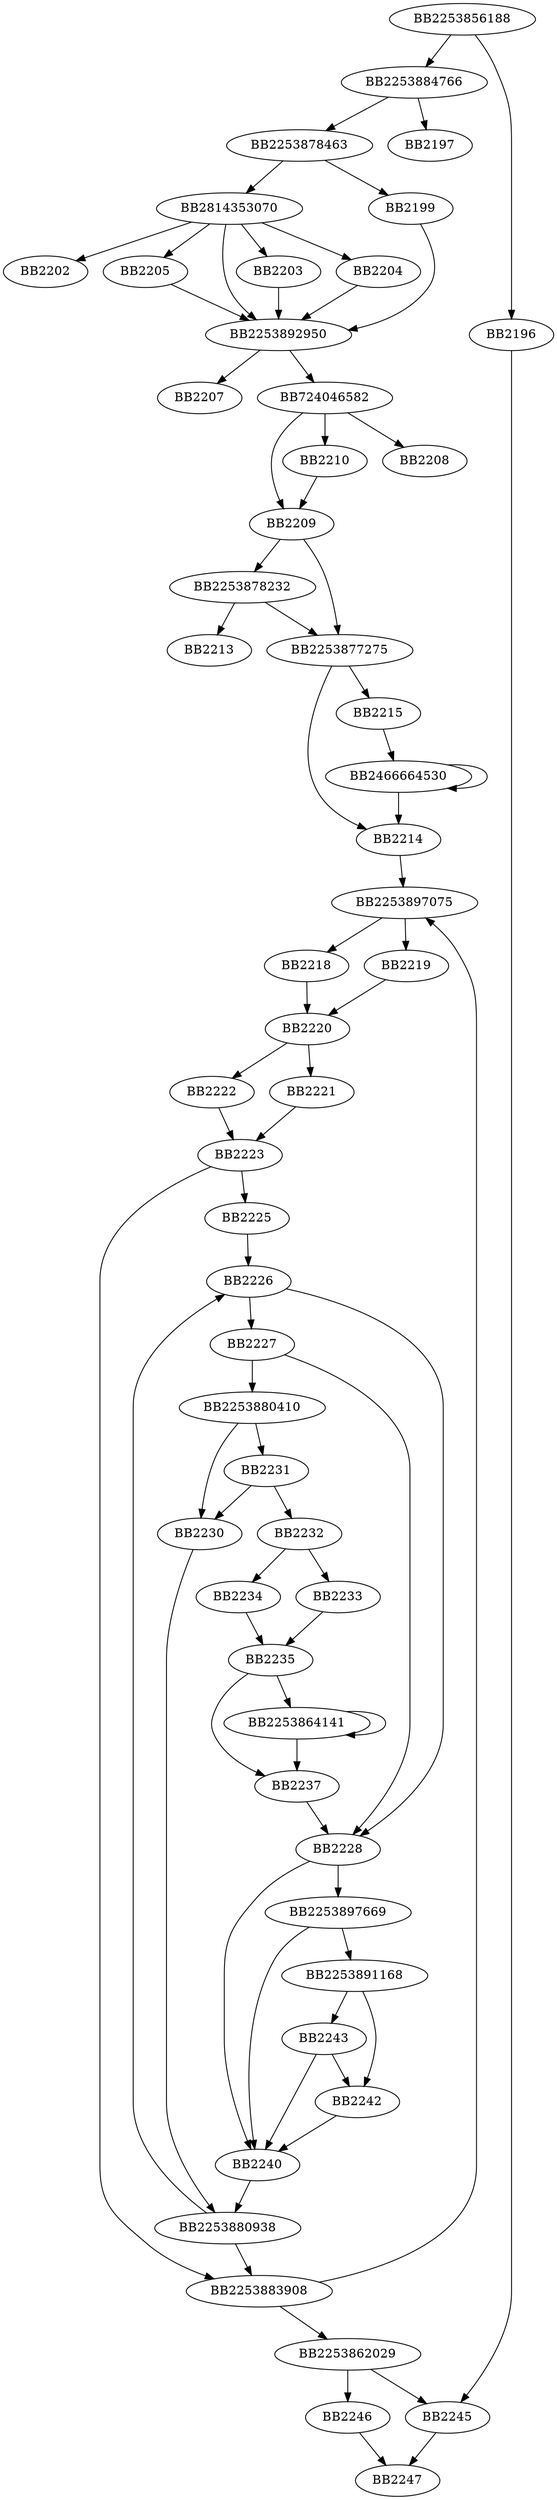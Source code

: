 digraph G{
	BB2253856188->BB2253884766;
	BB2253856188->BB2196;
	BB2253884766->BB2197;
	BB2253884766->BB2253878463;
	BB2253878463->BB2199;
	BB2253878463->BB2814353070;
	BB2199->BB2253892950;
	BB2814353070->BB2202;
	BB2814353070->BB2253892950;
	BB2814353070->BB2203;
	BB2814353070->BB2204;
	BB2814353070->BB2205;
	BB2203->BB2253892950;
	BB2205->BB2253892950;
	BB2204->BB2253892950;
	BB2253892950->BB724046582;
	BB2253892950->BB2207;
	BB724046582->BB2208;
	BB724046582->BB2209;
	BB724046582->BB2210;
	BB2210->BB2209;
	BB2209->BB2253877275;
	BB2209->BB2253878232;
	BB2253878232->BB2253877275;
	BB2253878232->BB2213;
	BB2253877275->BB2214;
	BB2253877275->BB2215;
	BB2215->BB2466664530;
	BB2466664530->BB2214;
	BB2466664530->BB2466664530;
	BB2214->BB2253897075;
	BB2253897075->BB2218;
	BB2253897075->BB2219;
	BB2218->BB2220;
	BB2219->BB2220;
	BB2220->BB2221;
	BB2220->BB2222;
	BB2221->BB2223;
	BB2222->BB2223;
	BB2223->BB2253883908;
	BB2223->BB2225;
	BB2225->BB2226;
	BB2226->BB2227;
	BB2226->BB2228;
	BB2227->BB2253880410;
	BB2227->BB2228;
	BB2253880410->BB2230;
	BB2253880410->BB2231;
	BB2231->BB2230;
	BB2231->BB2232;
	BB2232->BB2233;
	BB2232->BB2234;
	BB2233->BB2235;
	BB2234->BB2235;
	BB2235->BB2253864141;
	BB2235->BB2237;
	BB2253864141->BB2253864141;
	BB2253864141->BB2237;
	BB2237->BB2228;
	BB2230->BB2253880938;
	BB2228->BB2253897669;
	BB2228->BB2240;
	BB2253897669->BB2253891168;
	BB2253897669->BB2240;
	BB2253891168->BB2242;
	BB2253891168->BB2243;
	BB2243->BB2242;
	BB2243->BB2240;
	BB2242->BB2240;
	BB2240->BB2253880938;
	BB2253880938->BB2253883908;
	BB2253880938->BB2226;
	BB2253883908->BB2253862029;
	BB2253883908->BB2253897075;
	BB2196->BB2245;
	BB2253862029->BB2246;
	BB2253862029->BB2245;
	BB2245->BB2247;
	BB2246->BB2247;
}
